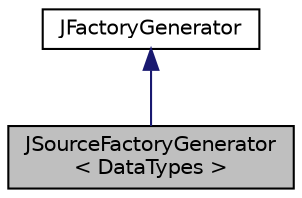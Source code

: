digraph "JSourceFactoryGenerator&lt; DataTypes &gt;"
{
  edge [fontname="Helvetica",fontsize="10",labelfontname="Helvetica",labelfontsize="10"];
  node [fontname="Helvetica",fontsize="10",shape=record];
  Node1 [label="JSourceFactoryGenerator\l\< DataTypes \>",height=0.2,width=0.4,color="black", fillcolor="grey75", style="filled" fontcolor="black"];
  Node2 -> Node1 [dir="back",color="midnightblue",fontsize="10",style="solid",fontname="Helvetica"];
  Node2 [label="JFactoryGenerator",height=0.2,width=0.4,color="black", fillcolor="white", style="filled",URL="$class_j_factory_generator.html"];
}
